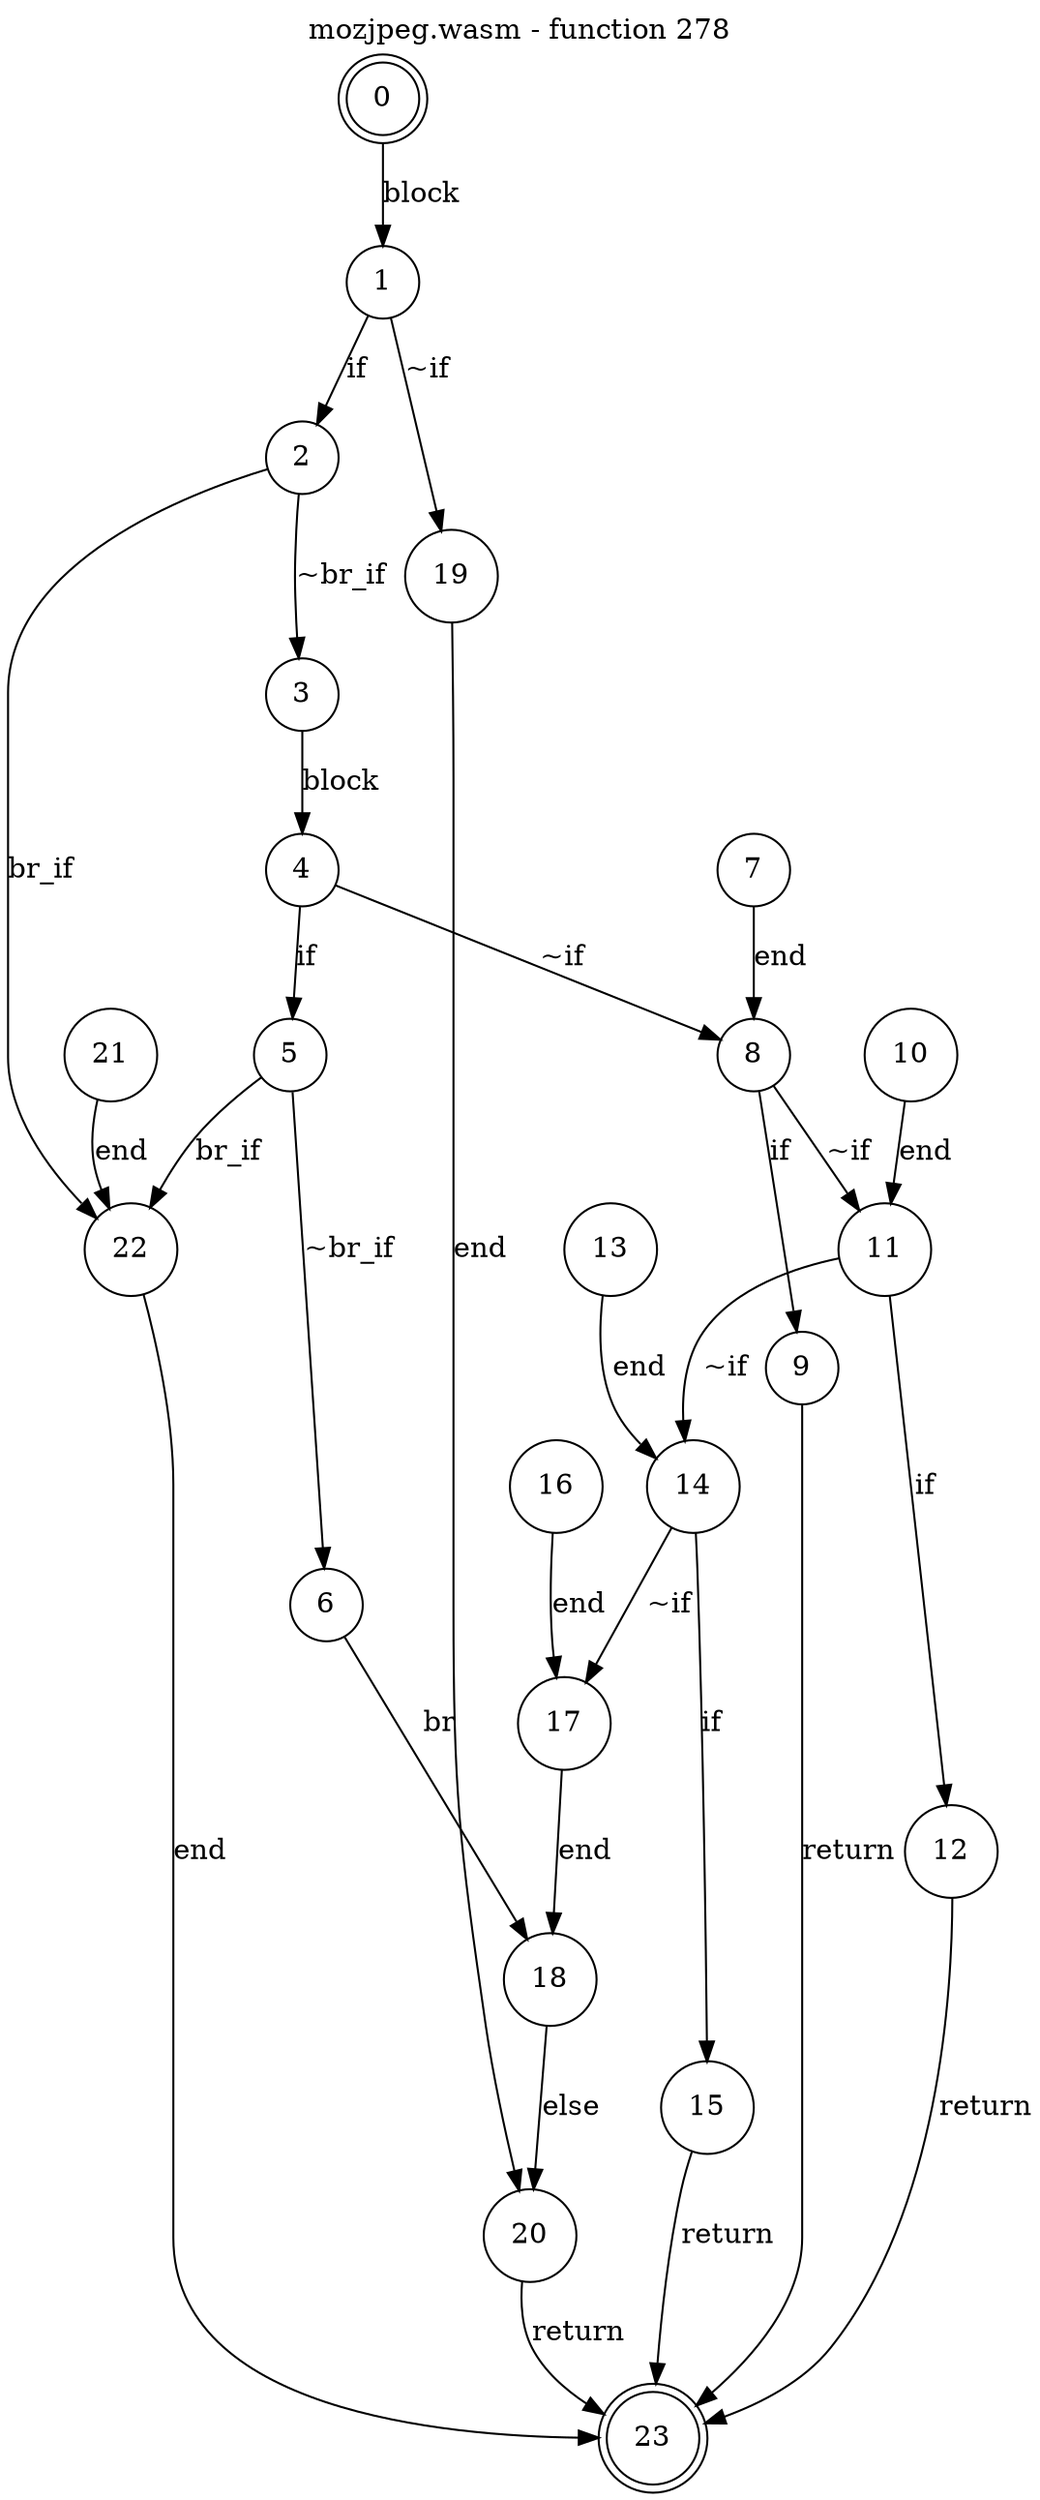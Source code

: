 digraph finite_state_machine {
    label = "mozjpeg.wasm - function 278"
    labelloc =  t
    labelfontsize = 16
    labelfontcolor = black
    labelfontname = "Helvetica"
    node [shape = doublecircle]; 0 23;
    node [shape = circle];
    0 -> 1[label = "block"];
    1 -> 2[label = "if"];
    1 -> 19[label = "~if"];
    2 -> 3[label = "~br_if"];
    2 -> 22[label = "br_if"];
    3 -> 4[label = "block"];
    4 -> 5[label = "if"];
    4 -> 8[label = "~if"];
    5 -> 6[label = "~br_if"];
    5 -> 22[label = "br_if"];
    6 -> 18[label = "br"];
    7 -> 8[label = "end"];
    8 -> 9[label = "if"];
    8 -> 11[label = "~if"];
    9 -> 23[label = "return"];
    10 -> 11[label = "end"];
    11 -> 12[label = "if"];
    11 -> 14[label = "~if"];
    12 -> 23[label = "return"];
    13 -> 14[label = "end"];
    14 -> 15[label = "if"];
    14 -> 17[label = "~if"];
    15 -> 23[label = "return"];
    16 -> 17[label = "end"];
    17 -> 18[label = "end"];
    18 -> 20[label = "else"];
    19 -> 20[label = "end"];
    20 -> 23[label = "return"];
    21 -> 22[label = "end"];
    22 -> 23[label = "end"];
}
